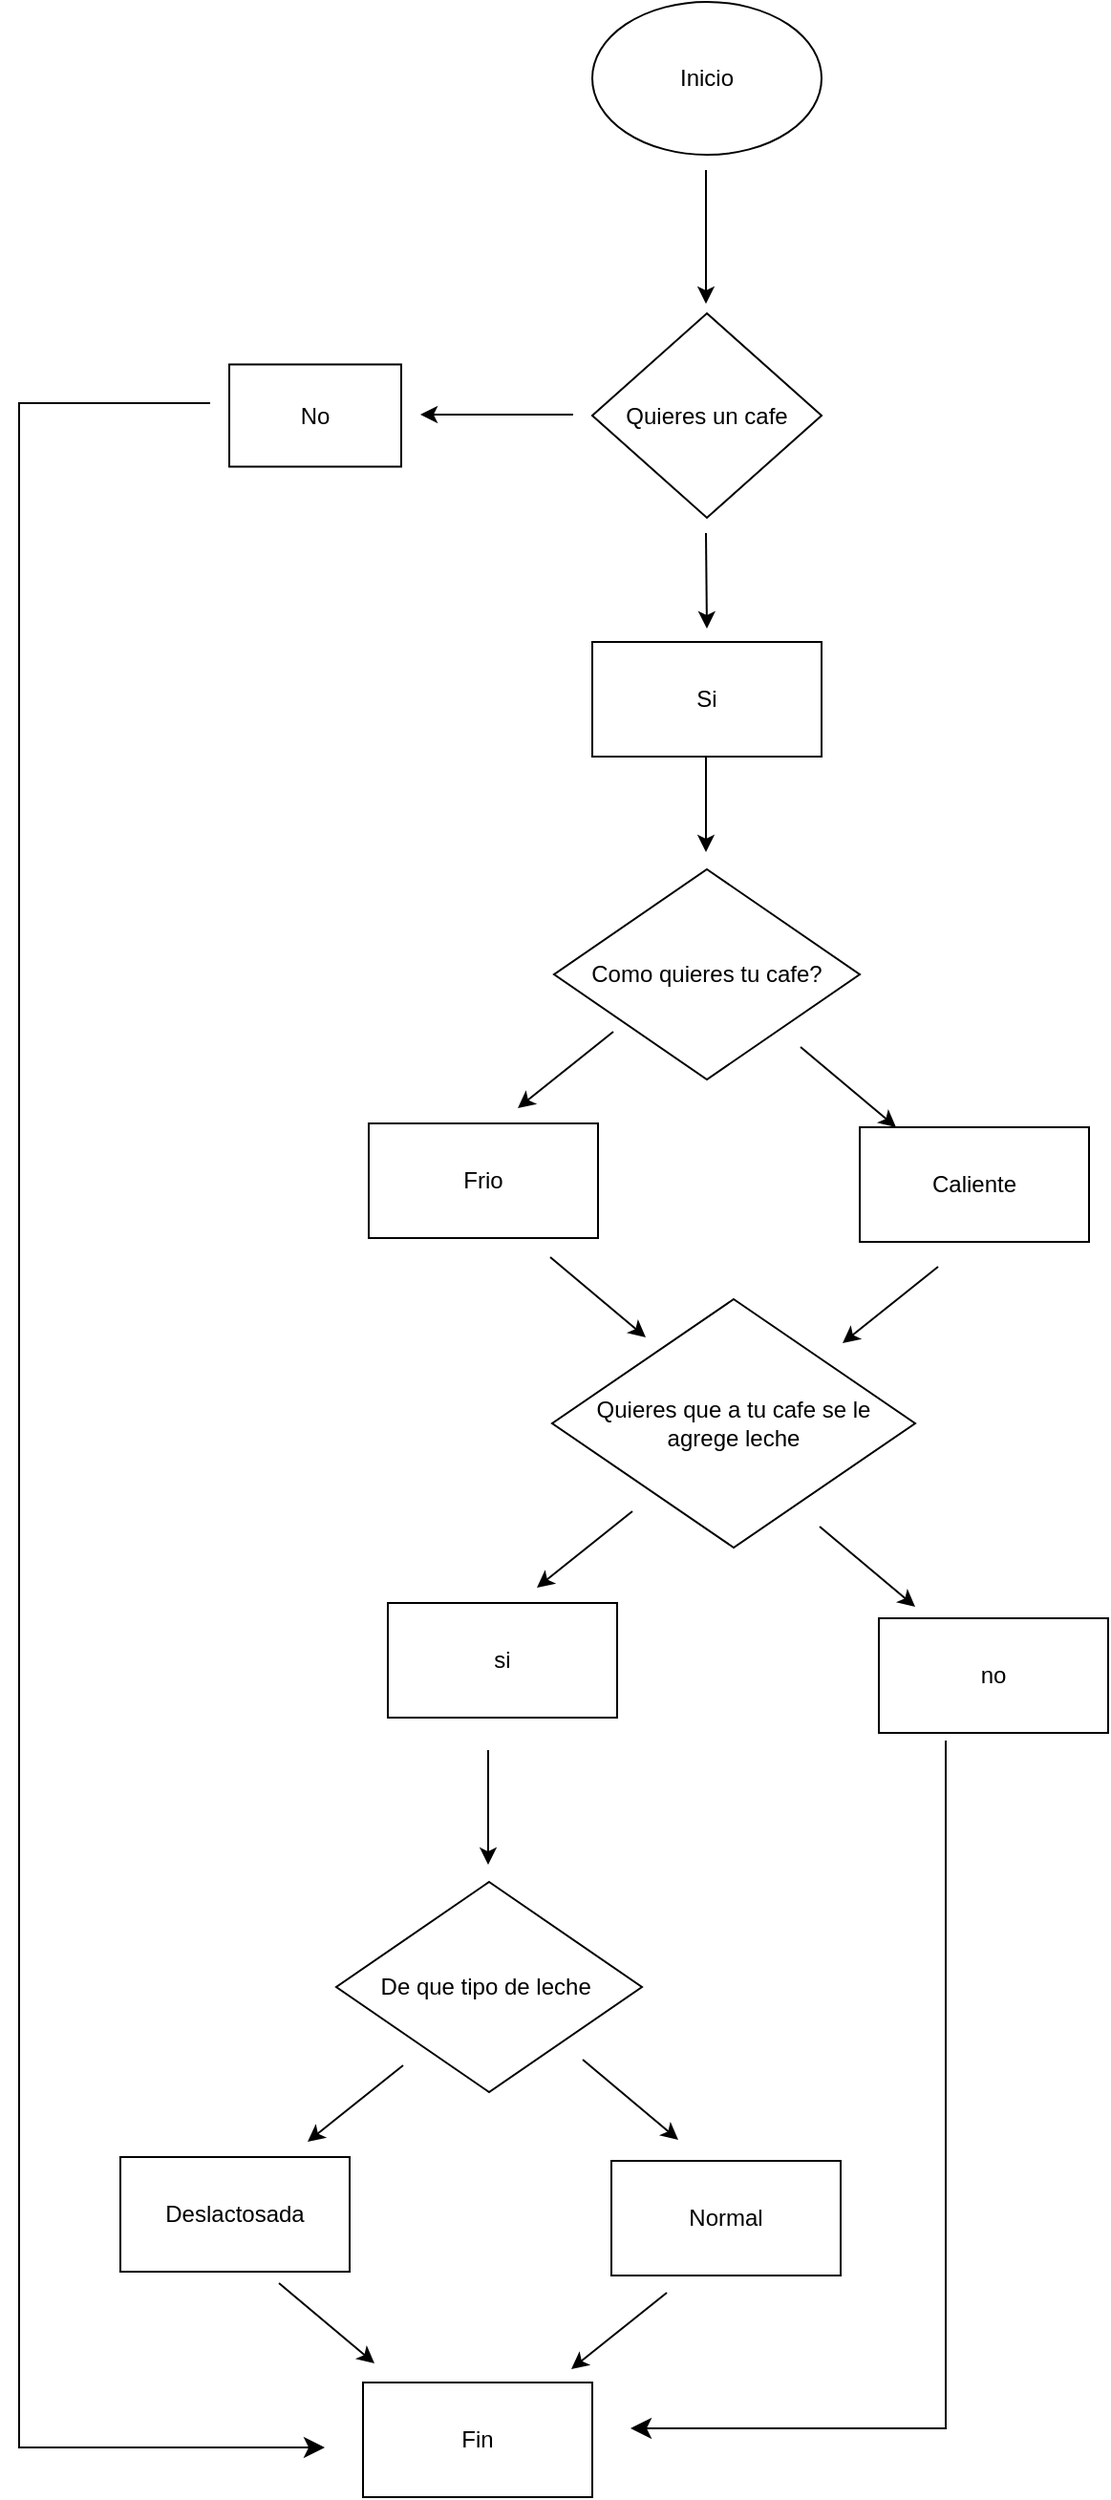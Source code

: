 <mxfile>
    <diagram id="cSubwdU5OPkJyLs3TiFK" name="Page-1">
        <mxGraphModel dx="878" dy="1519" grid="1" gridSize="10" guides="1" tooltips="1" connect="1" arrows="1" fold="1" page="0" pageScale="1" pageWidth="850" pageHeight="1100" background="none" math="0" shadow="0">
            <root>
                <mxCell id="0"/>
                <mxCell id="1" parent="0"/>
                <mxCell id="2" value="Inicio" style="ellipse;whiteSpace=wrap;html=1;" parent="1" vertex="1">
                    <mxGeometry x="330" y="-590" width="120" height="80" as="geometry"/>
                </mxCell>
                <mxCell id="4" value="" style="endArrow=classic;html=1;" parent="1" edge="1">
                    <mxGeometry width="50" height="50" relative="1" as="geometry">
                        <mxPoint x="389.5" y="-502" as="sourcePoint"/>
                        <mxPoint x="389.5" y="-432" as="targetPoint"/>
                    </mxGeometry>
                </mxCell>
                <mxCell id="5" value="Quieres un cafe" style="rhombus;whiteSpace=wrap;html=1;" parent="1" vertex="1">
                    <mxGeometry x="330" y="-427" width="120" height="107" as="geometry"/>
                </mxCell>
                <mxCell id="6" value="No" style="rounded=0;whiteSpace=wrap;html=1;" parent="1" vertex="1">
                    <mxGeometry x="140" y="-400.25" width="90" height="53.5" as="geometry"/>
                </mxCell>
                <mxCell id="7" value="" style="endArrow=classic;html=1;" parent="1" edge="1">
                    <mxGeometry width="50" height="50" relative="1" as="geometry">
                        <mxPoint x="320" y="-374" as="sourcePoint"/>
                        <mxPoint x="240" y="-374" as="targetPoint"/>
                    </mxGeometry>
                </mxCell>
                <mxCell id="9" value="" style="endArrow=classic;html=1;" parent="1" edge="1">
                    <mxGeometry width="50" height="50" relative="1" as="geometry">
                        <mxPoint x="420" y="-215" as="sourcePoint"/>
                        <mxPoint x="420" y="-215" as="targetPoint"/>
                    </mxGeometry>
                </mxCell>
                <mxCell id="10" value="" style="endArrow=classic;html=1;" parent="1" edge="1">
                    <mxGeometry width="50" height="50" relative="1" as="geometry">
                        <mxPoint x="389.5" y="-312" as="sourcePoint"/>
                        <mxPoint x="390" y="-262" as="targetPoint"/>
                    </mxGeometry>
                </mxCell>
                <mxCell id="11" value="Como quieres tu cafe?" style="rhombus;whiteSpace=wrap;html=1;" parent="1" vertex="1">
                    <mxGeometry x="310" y="-136" width="160" height="110" as="geometry"/>
                </mxCell>
                <mxCell id="12" value="" style="endArrow=classic;html=1;" parent="1" edge="1">
                    <mxGeometry width="50" height="50" relative="1" as="geometry">
                        <mxPoint x="389.5" y="-205" as="sourcePoint"/>
                        <mxPoint x="389.5" y="-145" as="targetPoint"/>
                    </mxGeometry>
                </mxCell>
                <mxCell id="13" value="Frio" style="rounded=0;whiteSpace=wrap;html=1;" parent="1" vertex="1">
                    <mxGeometry x="213" y="-3" width="120" height="60" as="geometry"/>
                </mxCell>
                <mxCell id="14" value="Caliente" style="rounded=0;whiteSpace=wrap;html=1;" parent="1" vertex="1">
                    <mxGeometry x="470" y="-1" width="120" height="60" as="geometry"/>
                </mxCell>
                <mxCell id="15" value="" style="endArrow=classic;html=1;" parent="1" edge="1">
                    <mxGeometry width="50" height="50" relative="1" as="geometry">
                        <mxPoint x="341" y="-51" as="sourcePoint"/>
                        <mxPoint x="291" y="-11" as="targetPoint"/>
                    </mxGeometry>
                </mxCell>
                <mxCell id="16" value="" style="endArrow=classic;html=1;" parent="1" edge="1">
                    <mxGeometry width="50" height="50" relative="1" as="geometry">
                        <mxPoint x="439" y="-43" as="sourcePoint"/>
                        <mxPoint x="489" y="-1" as="targetPoint"/>
                    </mxGeometry>
                </mxCell>
                <mxCell id="17" value="Quieres que a tu cafe se le &lt;br&gt;agrege leche" style="rhombus;whiteSpace=wrap;html=1;" parent="1" vertex="1">
                    <mxGeometry x="309" y="89" width="190" height="130" as="geometry"/>
                </mxCell>
                <mxCell id="18" value="" style="endArrow=classic;html=1;" edge="1" parent="1">
                    <mxGeometry width="50" height="50" relative="1" as="geometry">
                        <mxPoint x="511" y="72" as="sourcePoint"/>
                        <mxPoint x="461" y="112" as="targetPoint"/>
                    </mxGeometry>
                </mxCell>
                <mxCell id="19" value="" style="endArrow=classic;html=1;" edge="1" parent="1">
                    <mxGeometry width="50" height="50" relative="1" as="geometry">
                        <mxPoint x="308" y="67" as="sourcePoint"/>
                        <mxPoint x="358" y="109" as="targetPoint"/>
                    </mxGeometry>
                </mxCell>
                <mxCell id="20" value="Si" style="rounded=0;whiteSpace=wrap;html=1;" vertex="1" parent="1">
                    <mxGeometry x="330" y="-255" width="120" height="60" as="geometry"/>
                </mxCell>
                <mxCell id="21" value="" style="endArrow=classic;html=1;" edge="1" parent="1" source="20">
                    <mxGeometry width="50" height="50" relative="1" as="geometry">
                        <mxPoint x="370" y="-145" as="sourcePoint"/>
                        <mxPoint x="420" y="-195" as="targetPoint"/>
                    </mxGeometry>
                </mxCell>
                <mxCell id="23" value="si" style="rounded=0;whiteSpace=wrap;html=1;" vertex="1" parent="1">
                    <mxGeometry x="223" y="248" width="120" height="60" as="geometry"/>
                </mxCell>
                <mxCell id="24" value="no" style="rounded=0;whiteSpace=wrap;html=1;" vertex="1" parent="1">
                    <mxGeometry x="480" y="256" width="120" height="60" as="geometry"/>
                </mxCell>
                <mxCell id="25" value="" style="endArrow=classic;html=1;" edge="1" parent="1">
                    <mxGeometry width="50" height="50" relative="1" as="geometry">
                        <mxPoint x="351" y="200" as="sourcePoint"/>
                        <mxPoint x="301" y="240" as="targetPoint"/>
                    </mxGeometry>
                </mxCell>
                <mxCell id="26" value="" style="endArrow=classic;html=1;" edge="1" parent="1">
                    <mxGeometry width="50" height="50" relative="1" as="geometry">
                        <mxPoint x="449" y="208" as="sourcePoint"/>
                        <mxPoint x="499" y="250" as="targetPoint"/>
                    </mxGeometry>
                </mxCell>
                <mxCell id="31" value="" style="endArrow=classic;html=1;" edge="1" parent="1">
                    <mxGeometry width="50" height="50" relative="1" as="geometry">
                        <mxPoint x="306" y="315.0" as="sourcePoint"/>
                        <mxPoint x="306" y="315.0" as="targetPoint"/>
                    </mxGeometry>
                </mxCell>
                <mxCell id="32" value="De que tipo de leche&amp;nbsp;" style="rhombus;whiteSpace=wrap;html=1;" vertex="1" parent="1">
                    <mxGeometry x="196" y="394" width="160" height="110" as="geometry"/>
                </mxCell>
                <mxCell id="33" value="" style="endArrow=classic;html=1;" edge="1" parent="1">
                    <mxGeometry width="50" height="50" relative="1" as="geometry">
                        <mxPoint x="275.5" y="325.0" as="sourcePoint"/>
                        <mxPoint x="275.5" y="385.0" as="targetPoint"/>
                    </mxGeometry>
                </mxCell>
                <mxCell id="34" value="" style="endArrow=classic;html=1;" edge="1" parent="1">
                    <mxGeometry width="50" height="50" relative="1" as="geometry">
                        <mxPoint x="231.0" y="490" as="sourcePoint"/>
                        <mxPoint x="181" y="530" as="targetPoint"/>
                    </mxGeometry>
                </mxCell>
                <mxCell id="35" value="" style="endArrow=classic;html=1;" edge="1" parent="1">
                    <mxGeometry width="50" height="50" relative="1" as="geometry">
                        <mxPoint x="325" y="487" as="sourcePoint"/>
                        <mxPoint x="375" y="529" as="targetPoint"/>
                    </mxGeometry>
                </mxCell>
                <mxCell id="36" value="" style="endArrow=classic;html=1;" edge="1" parent="1">
                    <mxGeometry width="50" height="50" relative="1" as="geometry">
                        <mxPoint x="306" y="335.0" as="sourcePoint"/>
                        <mxPoint x="306" y="335.0" as="targetPoint"/>
                    </mxGeometry>
                </mxCell>
                <mxCell id="37" value="Deslactosada" style="rounded=0;whiteSpace=wrap;html=1;" vertex="1" parent="1">
                    <mxGeometry x="83" y="538" width="120" height="60" as="geometry"/>
                </mxCell>
                <mxCell id="38" value="Normal" style="rounded=0;whiteSpace=wrap;html=1;" vertex="1" parent="1">
                    <mxGeometry x="340" y="540" width="120" height="60" as="geometry"/>
                </mxCell>
                <mxCell id="39" value="" style="endArrow=classic;html=1;" edge="1" parent="1">
                    <mxGeometry width="50" height="50" relative="1" as="geometry">
                        <mxPoint x="166" y="605.0" as="sourcePoint"/>
                        <mxPoint x="166" y="605.0" as="targetPoint"/>
                    </mxGeometry>
                </mxCell>
                <mxCell id="40" value="" style="endArrow=classic;html=1;" edge="1" parent="1">
                    <mxGeometry width="50" height="50" relative="1" as="geometry">
                        <mxPoint x="166" y="625.0" as="sourcePoint"/>
                        <mxPoint x="166" y="625.0" as="targetPoint"/>
                    </mxGeometry>
                </mxCell>
                <mxCell id="42" value="" style="endArrow=classic;html=1;" edge="1" parent="1">
                    <mxGeometry width="50" height="50" relative="1" as="geometry">
                        <mxPoint x="369" y="609" as="sourcePoint"/>
                        <mxPoint x="319" y="649" as="targetPoint"/>
                    </mxGeometry>
                </mxCell>
                <mxCell id="43" value="" style="endArrow=classic;html=1;" edge="1" parent="1">
                    <mxGeometry width="50" height="50" relative="1" as="geometry">
                        <mxPoint x="166" y="604" as="sourcePoint"/>
                        <mxPoint x="216" y="646" as="targetPoint"/>
                    </mxGeometry>
                </mxCell>
                <mxCell id="44" value="Fin" style="rounded=0;whiteSpace=wrap;html=1;" vertex="1" parent="1">
                    <mxGeometry x="210" y="656" width="120" height="60" as="geometry"/>
                </mxCell>
                <mxCell id="45" value="" style="edgeStyle=segmentEdgeStyle;endArrow=classic;html=1;curved=0;rounded=0;endSize=8;startSize=8;" edge="1" parent="1">
                    <mxGeometry width="50" height="50" relative="1" as="geometry">
                        <mxPoint x="515" y="320" as="sourcePoint"/>
                        <mxPoint x="350" y="680" as="targetPoint"/>
                        <Array as="points">
                            <mxPoint x="515" y="680"/>
                        </Array>
                    </mxGeometry>
                </mxCell>
                <mxCell id="47" value="" style="edgeStyle=elbowEdgeStyle;elbow=horizontal;endArrow=classic;html=1;curved=0;rounded=0;endSize=8;startSize=8;" edge="1" parent="1">
                    <mxGeometry width="50" height="50" relative="1" as="geometry">
                        <mxPoint x="130" y="-380" as="sourcePoint"/>
                        <mxPoint x="190" y="690" as="targetPoint"/>
                        <Array as="points">
                            <mxPoint x="30" y="610"/>
                        </Array>
                    </mxGeometry>
                </mxCell>
            </root>
        </mxGraphModel>
    </diagram>
</mxfile>